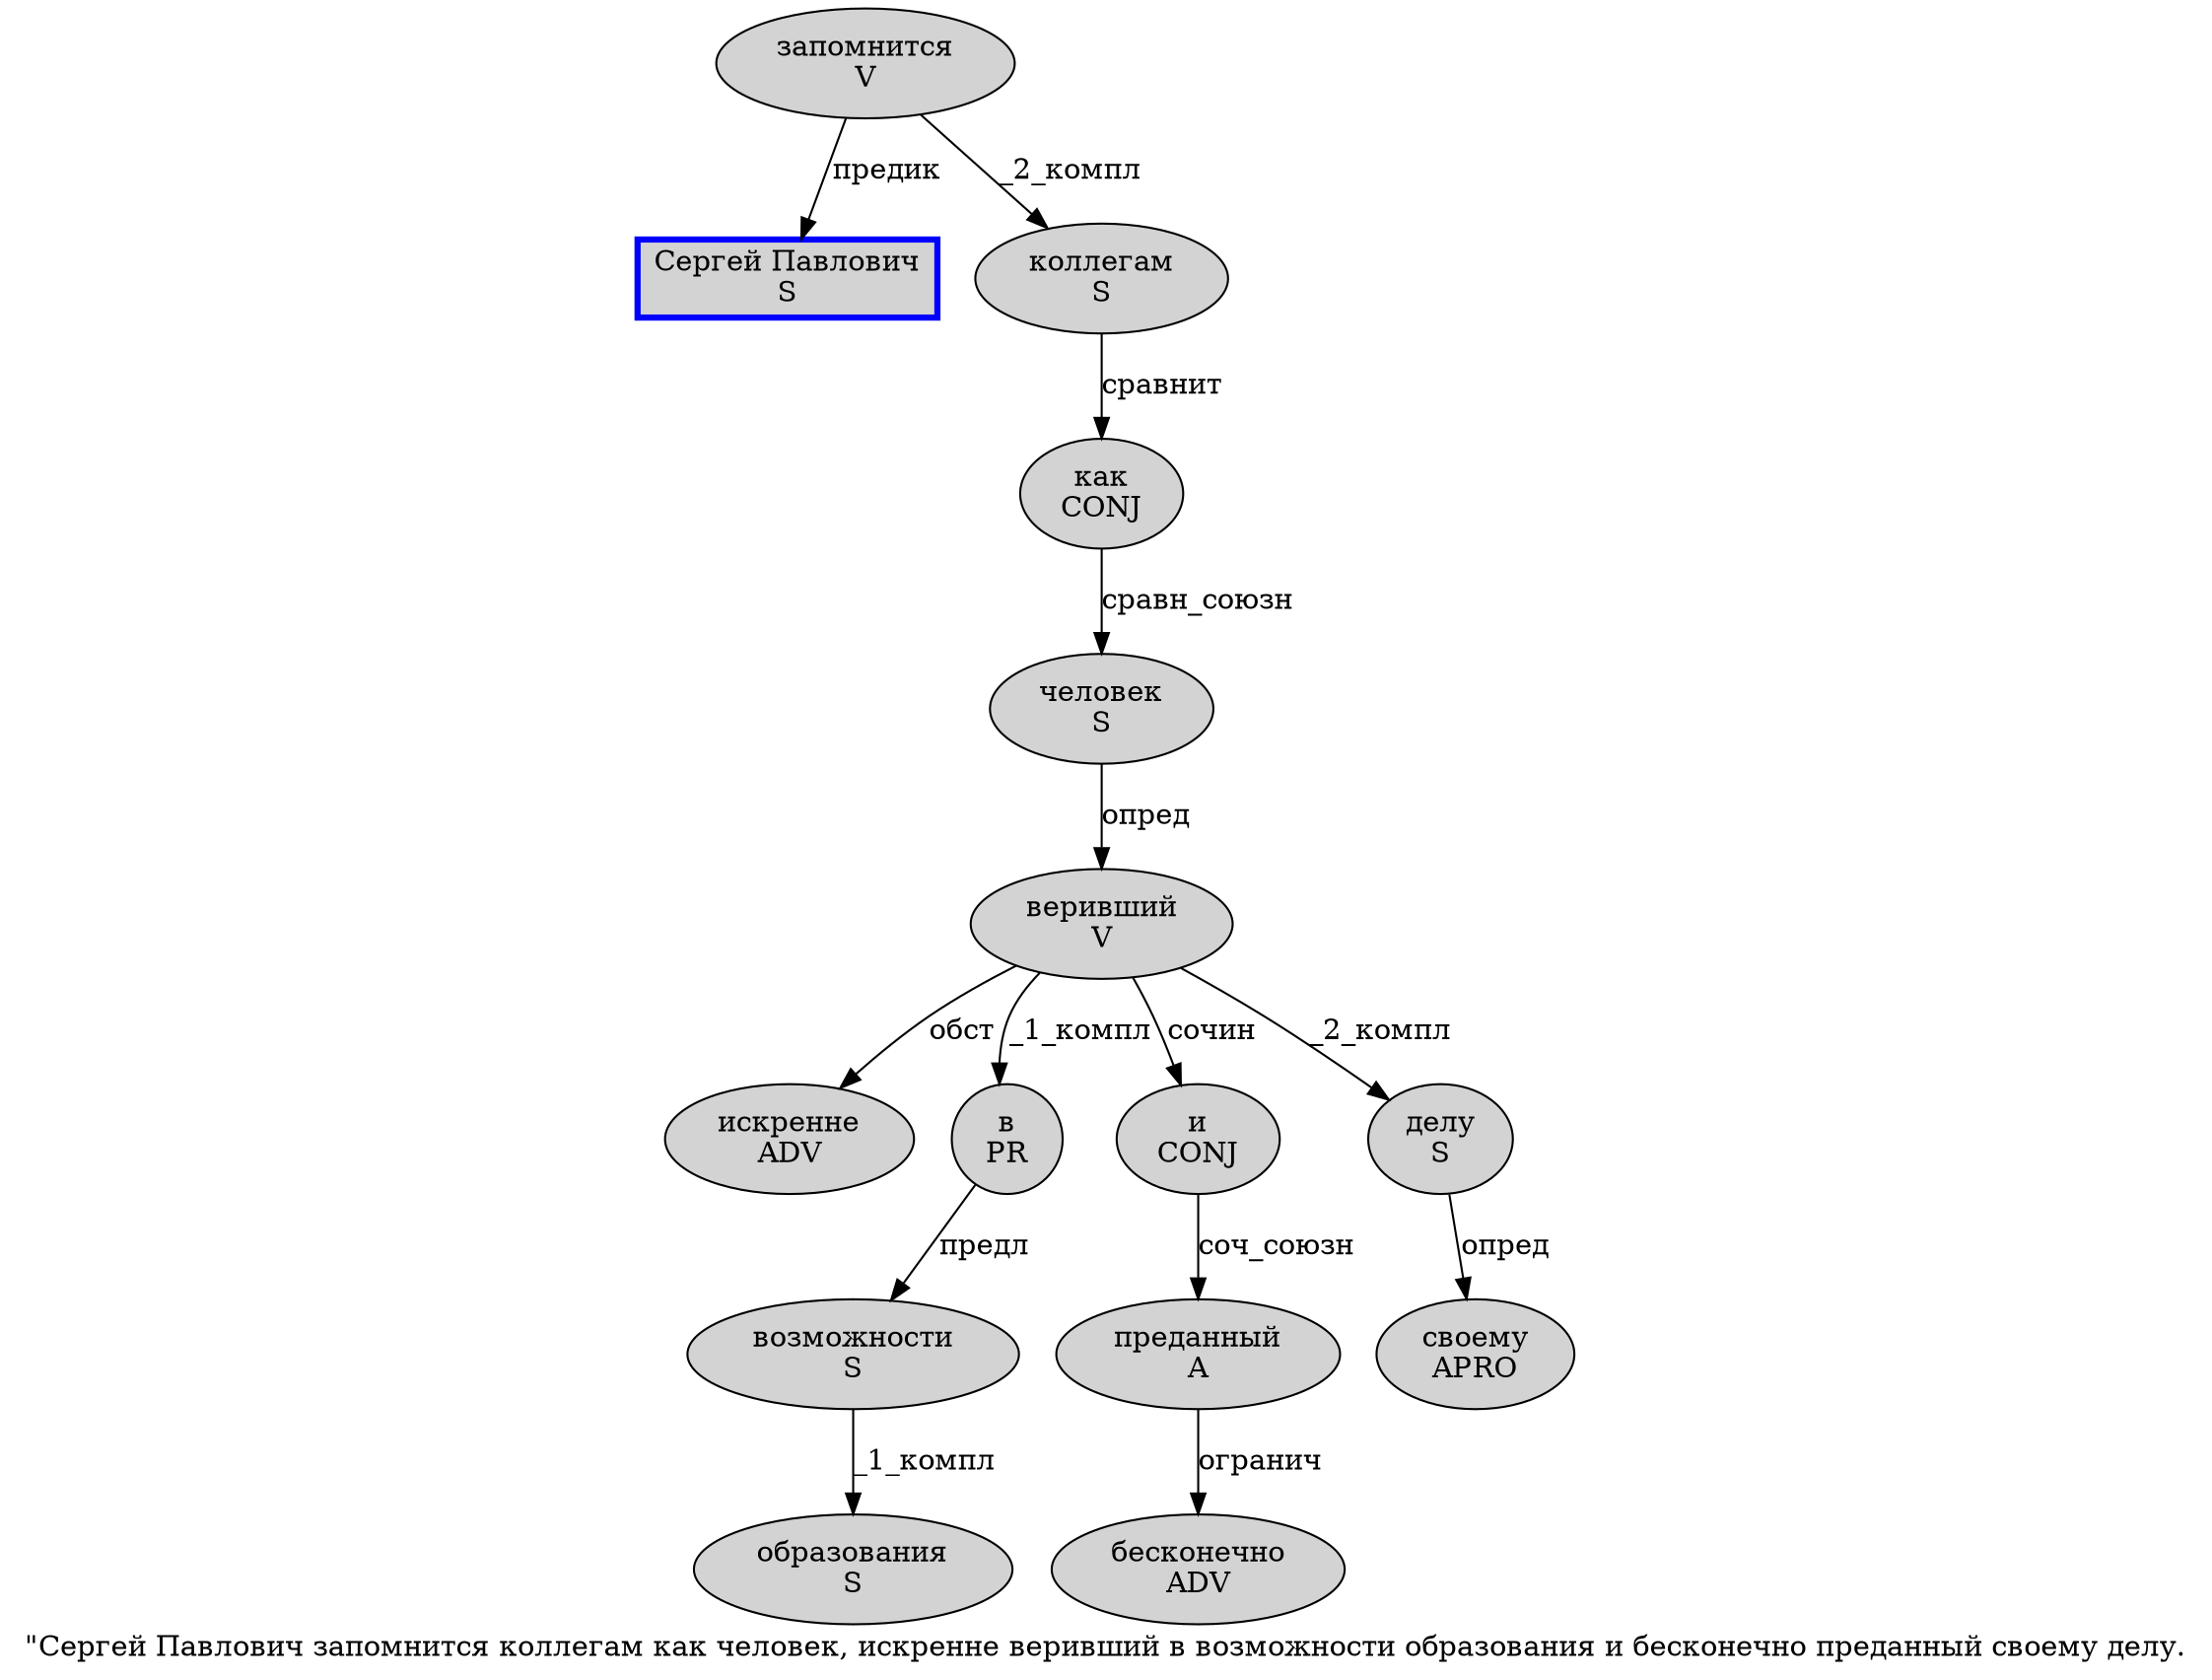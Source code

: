 digraph SENTENCE_193 {
	graph [label="\"Сергей Павлович запомнится коллегам как человек, искренне веривший в возможности образования и бесконечно преданный своему делу."]
	node [style=filled]
		1 [label="Сергей Павлович
S" color=blue fillcolor=lightgray penwidth=3 shape=box]
		2 [label="запомнится
V" color="" fillcolor=lightgray penwidth=1 shape=ellipse]
		3 [label="коллегам
S" color="" fillcolor=lightgray penwidth=1 shape=ellipse]
		4 [label="как
CONJ" color="" fillcolor=lightgray penwidth=1 shape=ellipse]
		5 [label="человек
S" color="" fillcolor=lightgray penwidth=1 shape=ellipse]
		7 [label="искренне
ADV" color="" fillcolor=lightgray penwidth=1 shape=ellipse]
		8 [label="веривший
V" color="" fillcolor=lightgray penwidth=1 shape=ellipse]
		9 [label="в
PR" color="" fillcolor=lightgray penwidth=1 shape=ellipse]
		10 [label="возможности
S" color="" fillcolor=lightgray penwidth=1 shape=ellipse]
		11 [label="образования
S" color="" fillcolor=lightgray penwidth=1 shape=ellipse]
		12 [label="и
CONJ" color="" fillcolor=lightgray penwidth=1 shape=ellipse]
		13 [label="бесконечно
ADV" color="" fillcolor=lightgray penwidth=1 shape=ellipse]
		14 [label="преданный
A" color="" fillcolor=lightgray penwidth=1 shape=ellipse]
		15 [label="своему
APRO" color="" fillcolor=lightgray penwidth=1 shape=ellipse]
		16 [label="делу
S" color="" fillcolor=lightgray penwidth=1 shape=ellipse]
			4 -> 5 [label="сравн_союзн"]
			3 -> 4 [label="сравнит"]
			14 -> 13 [label="огранич"]
			9 -> 10 [label="предл"]
			5 -> 8 [label="опред"]
			12 -> 14 [label="соч_союзн"]
			8 -> 7 [label="обст"]
			8 -> 9 [label="_1_компл"]
			8 -> 12 [label="сочин"]
			8 -> 16 [label="_2_компл"]
			10 -> 11 [label="_1_компл"]
			2 -> 1 [label="предик"]
			2 -> 3 [label="_2_компл"]
			16 -> 15 [label="опред"]
}